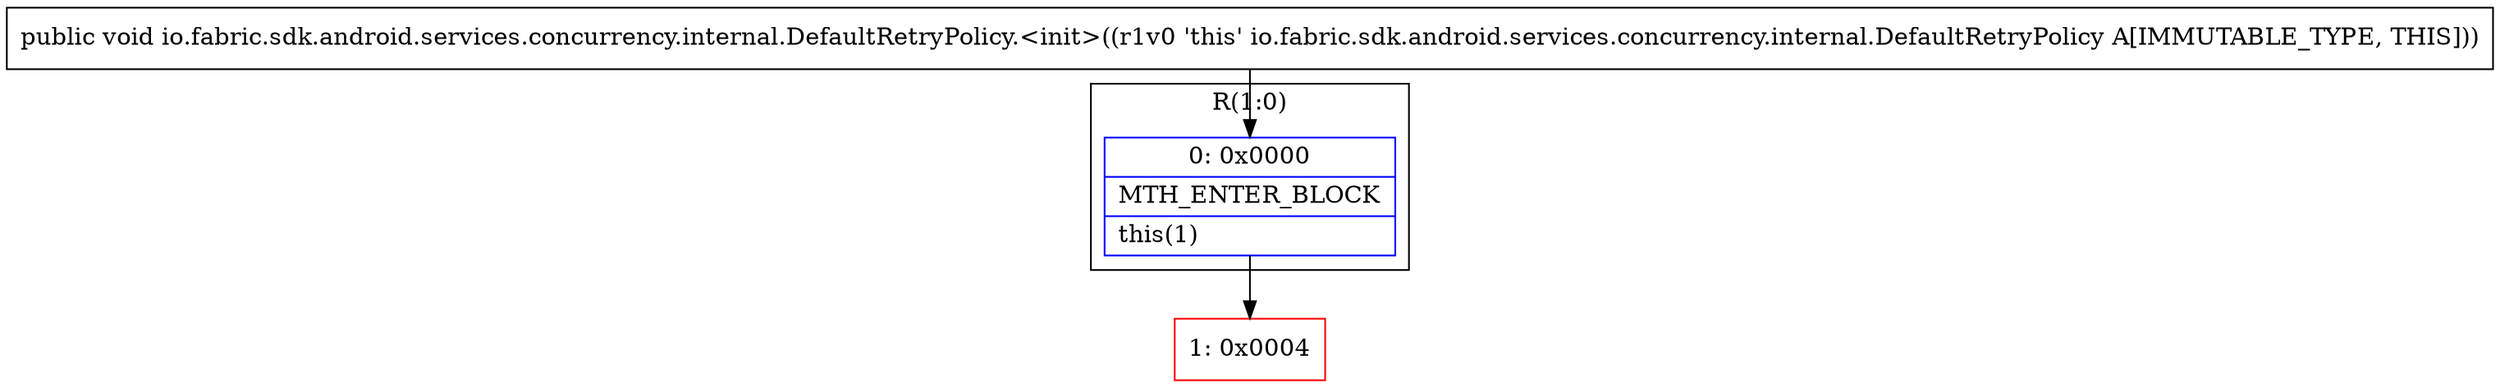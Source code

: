 digraph "CFG forio.fabric.sdk.android.services.concurrency.internal.DefaultRetryPolicy.\<init\>()V" {
subgraph cluster_Region_260407147 {
label = "R(1:0)";
node [shape=record,color=blue];
Node_0 [shape=record,label="{0\:\ 0x0000|MTH_ENTER_BLOCK\l|this(1)\l}"];
}
Node_1 [shape=record,color=red,label="{1\:\ 0x0004}"];
MethodNode[shape=record,label="{public void io.fabric.sdk.android.services.concurrency.internal.DefaultRetryPolicy.\<init\>((r1v0 'this' io.fabric.sdk.android.services.concurrency.internal.DefaultRetryPolicy A[IMMUTABLE_TYPE, THIS])) }"];
MethodNode -> Node_0;
Node_0 -> Node_1;
}

